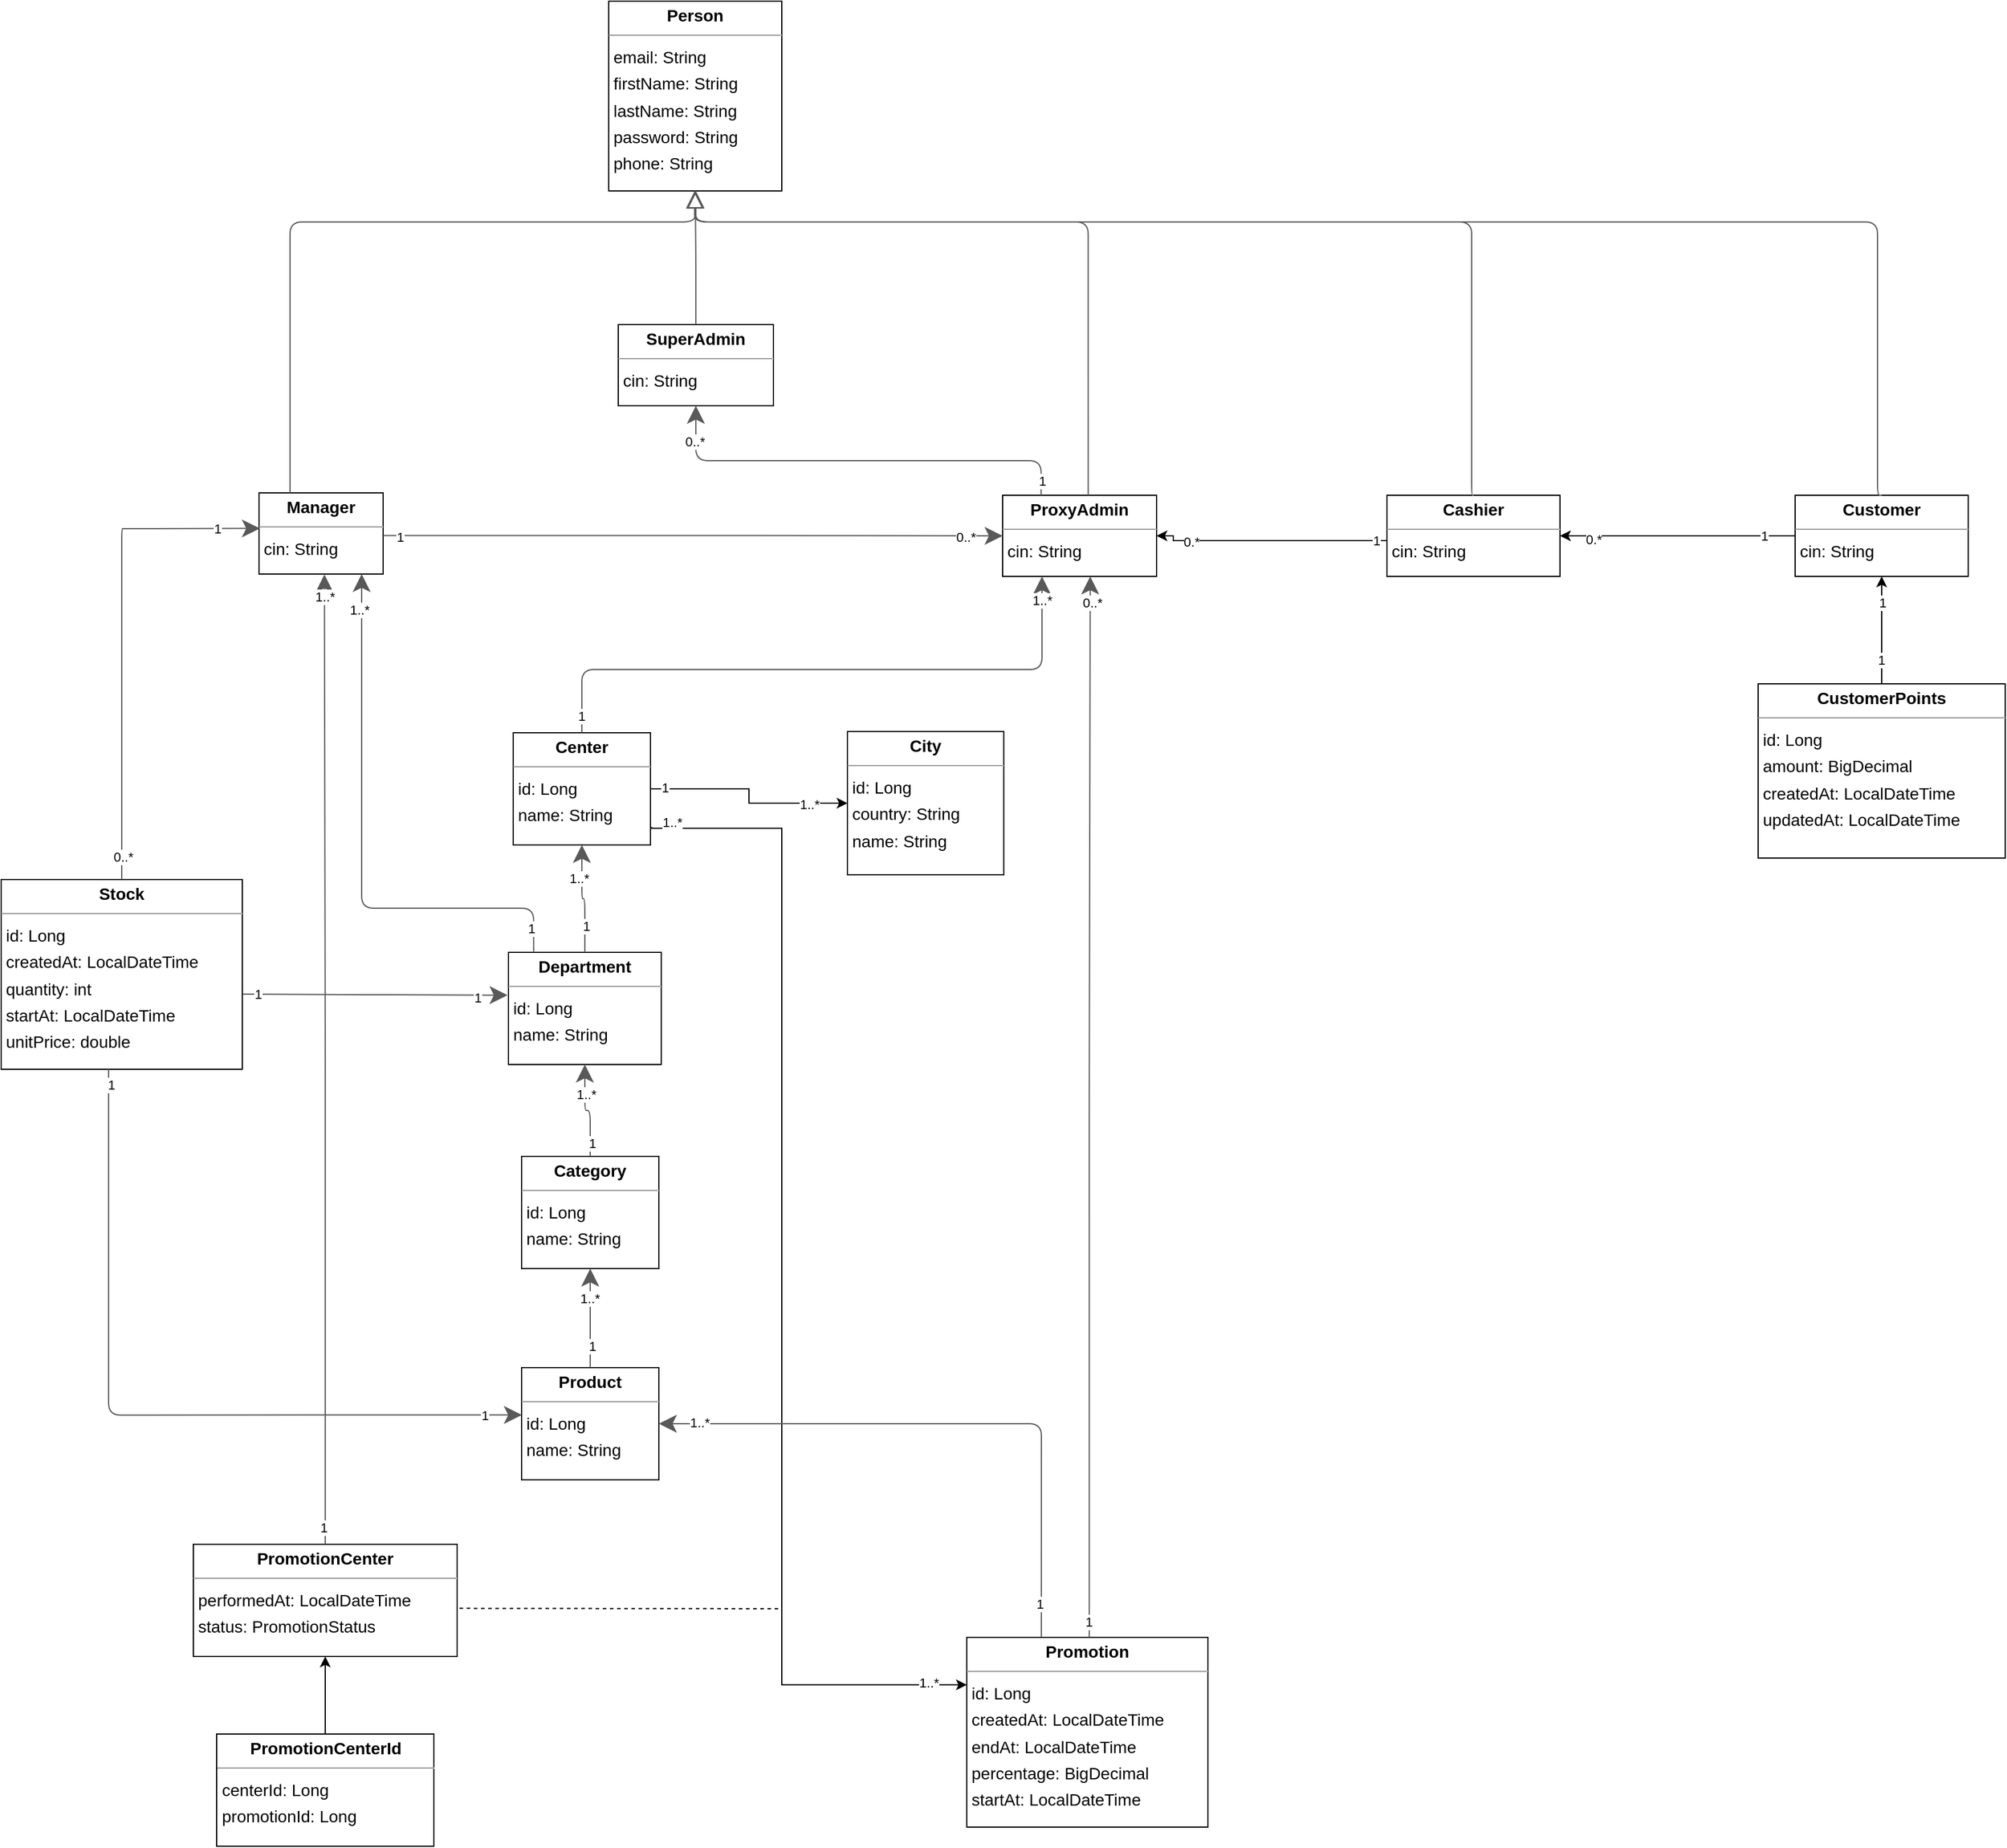 <mxfile version="22.1.3" type="device">
  <diagram id="GjlXwKKQqG5UMNI0FdPY" name="Page-1">
    <mxGraphModel dx="1939" dy="703" grid="1" gridSize="10" guides="1" tooltips="1" connect="1" arrows="1" fold="1" page="0" pageScale="1" pageWidth="850" pageHeight="1100" background="none" math="0" shadow="0">
      <root>
        <mxCell id="0" />
        <mxCell id="1" parent="0" />
        <mxCell id="edge3" value="" style="html=1;rounded=1;edgeStyle=orthogonalEdgeStyle;dashed=0;startArrow=none;endArrow=classic;endSize=12;strokeColor=#595959;exitX=1.003;exitY=0.478;exitDx=0;exitDy=0;exitPerimeter=0;entryX=-0.006;entryY=0.169;entryDx=0;entryDy=0;entryPerimeter=0;" parent="1" edge="1">
          <mxGeometry width="50" height="50" relative="1" as="geometry">
            <Array as="points" />
            <mxPoint x="-709.394" y="740.002" as="sourcePoint" />
            <mxPoint x="-487.768" y="740.886" as="targetPoint" />
          </mxGeometry>
        </mxCell>
        <mxCell id="nq4F935uyHLNj_opYeq7-15" value="1" style="edgeLabel;html=1;align=center;verticalAlign=middle;resizable=0;points=[];" parent="edge3" vertex="1" connectable="0">
          <mxGeometry x="0.769" y="-2" relative="1" as="geometry">
            <mxPoint as="offset" />
          </mxGeometry>
        </mxCell>
        <mxCell id="nq4F935uyHLNj_opYeq7-16" value="1" style="edgeLabel;html=1;align=center;verticalAlign=middle;resizable=0;points=[];" parent="edge3" vertex="1" connectable="0">
          <mxGeometry x="-0.889" relative="1" as="geometry">
            <mxPoint as="offset" />
          </mxGeometry>
        </mxCell>
        <mxCell id="node15" value="&lt;p style=&quot;margin:0px;margin-top:4px;text-align:center;&quot;&gt;&lt;b&gt;Category&lt;/b&gt;&lt;/p&gt;&lt;hr size=&quot;1&quot;/&gt;&lt;p style=&quot;margin:0 0 0 4px;line-height:1.6;&quot;&gt; id:  Long &lt;br/&gt; name:  String &lt;/p&gt;" style="verticalAlign=top;align=left;overflow=fill;fontSize=14;fontFamily=Helvetica;html=1;rounded=0;shadow=0;comic=0;labelBackgroundColor=none;strokeWidth=1;" parent="1" vertex="1">
          <mxGeometry x="-476" y="876" width="115" height="94" as="geometry" />
        </mxCell>
        <mxCell id="nq4F935uyHLNj_opYeq7-44" style="edgeStyle=orthogonalEdgeStyle;rounded=0;orthogonalLoop=1;jettySize=auto;html=1;entryX=0;entryY=0.25;entryDx=0;entryDy=0;" parent="1" target="node8" edge="1">
          <mxGeometry relative="1" as="geometry">
            <mxPoint x="-230" y="740" as="targetPoint" />
            <mxPoint x="-367" y="600" as="sourcePoint" />
            <Array as="points">
              <mxPoint x="-258" y="601" />
              <mxPoint x="-258" y="1319" />
            </Array>
          </mxGeometry>
        </mxCell>
        <mxCell id="nq4F935uyHLNj_opYeq7-46" value="1..*" style="edgeLabel;html=1;align=center;verticalAlign=middle;resizable=0;points=[];" parent="nq4F935uyHLNj_opYeq7-44" vertex="1" connectable="0">
          <mxGeometry x="-0.978" y="5" relative="1" as="geometry">
            <mxPoint x="7" as="offset" />
          </mxGeometry>
        </mxCell>
        <mxCell id="nq4F935uyHLNj_opYeq7-47" value="1..*" style="edgeLabel;html=1;align=center;verticalAlign=middle;resizable=0;points=[];" parent="nq4F935uyHLNj_opYeq7-44" vertex="1" connectable="0">
          <mxGeometry x="0.934" y="2" relative="1" as="geometry">
            <mxPoint as="offset" />
          </mxGeometry>
        </mxCell>
        <mxCell id="node4" value="&lt;p style=&quot;margin:0px;margin-top:4px;text-align:center;&quot;&gt;&lt;b&gt;Center&lt;/b&gt;&lt;/p&gt;&lt;hr size=&quot;1&quot;/&gt;&lt;p style=&quot;margin:0 0 0 4px;line-height:1.6;&quot;&gt; id:  Long &lt;br/&gt; name:  String &lt;/p&gt;" style="verticalAlign=top;align=left;overflow=fill;fontSize=14;fontFamily=Helvetica;html=1;rounded=0;shadow=0;comic=0;labelBackgroundColor=none;strokeWidth=1;" parent="1" vertex="1">
          <mxGeometry x="-483" y="521" width="115" height="94" as="geometry" />
        </mxCell>
        <mxCell id="node11" value="&lt;p style=&quot;margin:0px;margin-top:4px;text-align:center;&quot;&gt;&lt;b&gt;City&lt;/b&gt;&lt;/p&gt;&lt;hr size=&quot;1&quot;/&gt;&lt;p style=&quot;margin:0 0 0 4px;line-height:1.6;&quot;&gt; id:  Long &lt;br/&gt; country:  String &lt;br/&gt; name:  String &lt;/p&gt;" style="verticalAlign=top;align=left;overflow=fill;fontSize=14;fontFamily=Helvetica;html=1;rounded=0;shadow=0;comic=0;labelBackgroundColor=none;strokeWidth=1;" parent="1" vertex="1">
          <mxGeometry x="-203" y="520" width="131" height="120" as="geometry" />
        </mxCell>
        <mxCell id="node6" value="&lt;p style=&quot;margin:0px;margin-top:4px;text-align:center;&quot;&gt;&lt;b&gt;Department&lt;/b&gt;&lt;/p&gt;&lt;hr size=&quot;1&quot;/&gt;&lt;p style=&quot;margin:0 0 0 4px;line-height:1.6;&quot;&gt; id:  Long &lt;br/&gt; name:  String &lt;/p&gt;" style="verticalAlign=top;align=left;overflow=fill;fontSize=14;fontFamily=Helvetica;html=1;rounded=0;shadow=0;comic=0;labelBackgroundColor=none;strokeWidth=1;" parent="1" vertex="1">
          <mxGeometry x="-487" y="705" width="128" height="94" as="geometry" />
        </mxCell>
        <mxCell id="node14" value="&lt;p style=&quot;margin:0px;margin-top:4px;text-align:center;&quot;&gt;&lt;b&gt;Manager&lt;/b&gt;&lt;/p&gt;&lt;hr size=&quot;1&quot;/&gt;&lt;p style=&quot;margin:0 0 0 4px;line-height:1.6;&quot;&gt; cin:  String &lt;/p&gt;" style="verticalAlign=top;align=left;overflow=fill;fontSize=14;fontFamily=Helvetica;html=1;rounded=0;shadow=0;comic=0;labelBackgroundColor=none;strokeWidth=1;" parent="1" vertex="1">
          <mxGeometry x="-696" y="320" width="104" height="68" as="geometry" />
        </mxCell>
        <mxCell id="node0" value="&lt;p style=&quot;margin:0px;margin-top:4px;text-align:center;&quot;&gt;&lt;b&gt;Person&lt;/b&gt;&lt;/p&gt;&lt;hr size=&quot;1&quot;/&gt;&lt;p style=&quot;margin:0 0 0 4px;line-height:1.6;&quot;&gt; email:  String &lt;br/&gt; firstName:  String &lt;br/&gt; lastName:  String &lt;br/&gt; password:  String &lt;br/&gt; phone:  String &lt;/p&gt;" style="verticalAlign=top;align=left;overflow=fill;fontSize=14;fontFamily=Helvetica;html=1;rounded=0;shadow=0;comic=0;labelBackgroundColor=none;strokeWidth=1;" parent="1" vertex="1">
          <mxGeometry x="-403" y="-92" width="145" height="159" as="geometry" />
        </mxCell>
        <mxCell id="node1" value="&lt;p style=&quot;margin:0px;margin-top:4px;text-align:center;&quot;&gt;&lt;b&gt;Product&lt;/b&gt;&lt;/p&gt;&lt;hr size=&quot;1&quot;/&gt;&lt;p style=&quot;margin:0 0 0 4px;line-height:1.6;&quot;&gt; id:  Long &lt;br/&gt; name:  String &lt;/p&gt;" style="verticalAlign=top;align=left;overflow=fill;fontSize=14;fontFamily=Helvetica;html=1;rounded=0;shadow=0;comic=0;labelBackgroundColor=none;strokeWidth=1;" parent="1" vertex="1">
          <mxGeometry x="-476" y="1053" width="115" height="94" as="geometry" />
        </mxCell>
        <mxCell id="node8" value="&lt;p style=&quot;margin:0px;margin-top:4px;text-align:center;&quot;&gt;&lt;b&gt;Promotion&lt;/b&gt;&lt;/p&gt;&lt;hr size=&quot;1&quot;&gt;&lt;p style=&quot;margin:0 0 0 4px;line-height:1.6;&quot;&gt; id:  Long &lt;br&gt; createdAt:  LocalDateTime &lt;br&gt; endAt:  LocalDateTime &lt;br&gt; percentage:  BigDecimal &lt;br&gt; startAt:  LocalDateTime &lt;/p&gt;" style="verticalAlign=top;align=left;overflow=fill;fontSize=14;fontFamily=Helvetica;html=1;rounded=0;shadow=0;comic=0;labelBackgroundColor=none;strokeWidth=1;" parent="1" vertex="1">
          <mxGeometry x="-103" y="1279" width="202" height="159" as="geometry" />
        </mxCell>
        <mxCell id="node2" value="&lt;p style=&quot;margin:0px;margin-top:4px;text-align:center;&quot;&gt;&lt;b&gt;PromotionCenter&lt;/b&gt;&lt;/p&gt;&lt;hr size=&quot;1&quot;/&gt;&lt;p style=&quot;margin:0 0 0 4px;line-height:1.6;&quot;&gt; performedAt:  LocalDateTime &lt;br/&gt; status:  PromotionStatus &lt;/p&gt;" style="verticalAlign=top;align=left;overflow=fill;fontSize=14;fontFamily=Helvetica;html=1;rounded=0;shadow=0;comic=0;labelBackgroundColor=none;strokeWidth=1;" parent="1" vertex="1">
          <mxGeometry x="-751" y="1201" width="221" height="94" as="geometry" />
        </mxCell>
        <mxCell id="nq4F935uyHLNj_opYeq7-48" style="edgeStyle=orthogonalEdgeStyle;rounded=0;orthogonalLoop=1;jettySize=auto;html=1;entryX=0.5;entryY=1;entryDx=0;entryDy=0;" parent="1" source="node9" target="node2" edge="1">
          <mxGeometry relative="1" as="geometry" />
        </mxCell>
        <mxCell id="node9" value="&lt;p style=&quot;margin:0px;margin-top:4px;text-align:center;&quot;&gt;&lt;b&gt;PromotionCenterId&lt;/b&gt;&lt;/p&gt;&lt;hr size=&quot;1&quot;/&gt;&lt;p style=&quot;margin:0 0 0 4px;line-height:1.6;&quot;&gt; centerId:  Long &lt;br/&gt; promotionId:  Long &lt;/p&gt;" style="verticalAlign=top;align=left;overflow=fill;fontSize=14;fontFamily=Helvetica;html=1;rounded=0;shadow=0;comic=0;labelBackgroundColor=none;strokeWidth=1;" parent="1" vertex="1">
          <mxGeometry x="-731.5" y="1360" width="182" height="94" as="geometry" />
        </mxCell>
        <mxCell id="node7" value="&lt;p style=&quot;margin:0px;margin-top:4px;text-align:center;&quot;&gt;&lt;b&gt;ProxyAdmin&lt;/b&gt;&lt;/p&gt;&lt;hr size=&quot;1&quot;/&gt;&lt;p style=&quot;margin:0 0 0 4px;line-height:1.6;&quot;&gt; cin:  String &lt;/p&gt;" style="verticalAlign=top;align=left;overflow=fill;fontSize=14;fontFamily=Helvetica;html=1;rounded=0;shadow=0;comic=0;labelBackgroundColor=none;strokeWidth=1;" parent="1" vertex="1">
          <mxGeometry x="-73" y="322" width="129" height="68" as="geometry" />
        </mxCell>
        <mxCell id="node3" value="&lt;p style=&quot;margin:0px;margin-top:4px;text-align:center;&quot;&gt;&lt;b&gt;Stock&lt;/b&gt;&lt;/p&gt;&lt;hr size=&quot;1&quot;/&gt;&lt;p style=&quot;margin:0 0 0 4px;line-height:1.6;&quot;&gt; id:  Long &lt;br/&gt; createdAt:  LocalDateTime &lt;br/&gt; quantity:  int &lt;br/&gt; startAt:  LocalDateTime &lt;br/&gt; unitPrice:  double &lt;/p&gt;" style="verticalAlign=top;align=left;overflow=fill;fontSize=14;fontFamily=Helvetica;html=1;rounded=0;shadow=0;comic=0;labelBackgroundColor=none;strokeWidth=1;" parent="1" vertex="1">
          <mxGeometry x="-912" y="644" width="202" height="159" as="geometry" />
        </mxCell>
        <mxCell id="node5" value="&lt;p style=&quot;margin:0px;margin-top:4px;text-align:center;&quot;&gt;&lt;b&gt;SuperAdmin&lt;/b&gt;&lt;/p&gt;&lt;hr size=&quot;1&quot;/&gt;&lt;p style=&quot;margin:0 0 0 4px;line-height:1.6;&quot;&gt; cin:  String &lt;/p&gt;" style="verticalAlign=top;align=left;overflow=fill;fontSize=14;fontFamily=Helvetica;html=1;rounded=0;shadow=0;comic=0;labelBackgroundColor=none;strokeWidth=1;" parent="1" vertex="1">
          <mxGeometry x="-395" y="179" width="130" height="68" as="geometry" />
        </mxCell>
        <mxCell id="edge14" value="" style="html=1;rounded=1;edgeStyle=orthogonalEdgeStyle;dashed=0;startArrow=none;endArrow=classic;endSize=12;strokeColor=#595959;exitX=0.500;exitY=0.000;exitDx=0;exitDy=0;entryX=0.500;entryY=1.000;entryDx=0;entryDy=0;" parent="1" source="node15" target="node6" edge="1">
          <mxGeometry width="50" height="50" relative="1" as="geometry">
            <Array as="points" />
          </mxGeometry>
        </mxCell>
        <mxCell id="nq4F935uyHLNj_opYeq7-22" value="1..*" style="edgeLabel;html=1;align=center;verticalAlign=middle;resizable=0;points=[];" parent="edge14" vertex="1" connectable="0">
          <mxGeometry x="0.53" y="-1" relative="1" as="geometry">
            <mxPoint y="6" as="offset" />
          </mxGeometry>
        </mxCell>
        <mxCell id="nq4F935uyHLNj_opYeq7-23" value="1" style="edgeLabel;html=1;align=center;verticalAlign=middle;resizable=0;points=[];" parent="edge14" vertex="1" connectable="0">
          <mxGeometry x="-0.731" y="-1" relative="1" as="geometry">
            <mxPoint as="offset" />
          </mxGeometry>
        </mxCell>
        <mxCell id="edge12" value="" style="html=1;rounded=1;edgeStyle=orthogonalEdgeStyle;dashed=0;startArrow=none;endArrow=classic;endSize=12;strokeColor=#595959;exitX=0.500;exitY=0.000;exitDx=0;exitDy=0;entryX=0.228;entryY=1.041;entryDx=0;entryDy=0;" parent="1" source="node4" target="node7" edge="1">
          <mxGeometry width="50" height="50" relative="1" as="geometry">
            <Array as="points">
              <mxPoint x="-426" y="468" />
              <mxPoint x="-40" y="468" />
              <mxPoint x="-40" y="390" />
            </Array>
          </mxGeometry>
        </mxCell>
        <mxCell id="nq4F935uyHLNj_opYeq7-9" value="1" style="edgeLabel;html=1;align=center;verticalAlign=middle;resizable=0;points=[];" parent="edge12" vertex="1" connectable="0">
          <mxGeometry x="-0.943" y="1" relative="1" as="geometry">
            <mxPoint as="offset" />
          </mxGeometry>
        </mxCell>
        <mxCell id="nq4F935uyHLNj_opYeq7-10" value="1..*" style="edgeLabel;html=1;align=center;verticalAlign=middle;resizable=0;points=[];" parent="edge12" vertex="1" connectable="0">
          <mxGeometry x="0.924" relative="1" as="geometry">
            <mxPoint y="1" as="offset" />
          </mxGeometry>
        </mxCell>
        <mxCell id="edge19" value="" style="html=1;rounded=1;edgeStyle=orthogonalEdgeStyle;dashed=0;startArrow=none;endArrow=classic;endSize=12;strokeColor=#595959;exitX=1.000;exitY=0.575;exitDx=0;exitDy=0;entryX=0.000;entryY=0.556;entryDx=0;entryDy=0;" parent="1" source="node13" edge="1">
          <mxGeometry width="50" height="50" relative="1" as="geometry">
            <Array as="points" />
            <mxPoint x="-1049" y="361.748" as="targetPoint" />
          </mxGeometry>
        </mxCell>
        <mxCell id="nq4F935uyHLNj_opYeq7-1" value="1" style="edgeLabel;html=1;align=center;verticalAlign=middle;resizable=0;points=[];" parent="edge19" vertex="1" connectable="0">
          <mxGeometry x="-0.807" y="-1" relative="1" as="geometry">
            <mxPoint as="offset" />
          </mxGeometry>
        </mxCell>
        <mxCell id="nq4F935uyHLNj_opYeq7-2" value="1" style="edgeLabel;html=1;align=center;verticalAlign=middle;resizable=0;points=[];" parent="edge19" vertex="1" connectable="0">
          <mxGeometry x="0.657" y="-3" relative="1" as="geometry">
            <mxPoint x="-6" as="offset" />
          </mxGeometry>
        </mxCell>
        <mxCell id="edge0" value="" style="html=1;rounded=1;edgeStyle=orthogonalEdgeStyle;dashed=0;startArrow=none;endArrow=classic;endSize=12;strokeColor=#595959;entryX=0.500;entryY=1.001;entryDx=0;entryDy=0;exitX=0.5;exitY=0;exitDx=0;exitDy=0;" parent="1" source="node6" target="node4" edge="1">
          <mxGeometry width="50" height="50" relative="1" as="geometry">
            <Array as="points" />
            <mxPoint x="-420" y="703" as="sourcePoint" />
          </mxGeometry>
        </mxCell>
        <mxCell id="nq4F935uyHLNj_opYeq7-39" value="1" style="edgeLabel;html=1;align=center;verticalAlign=middle;resizable=0;points=[];" parent="edge0" vertex="1" connectable="0">
          <mxGeometry x="-0.803" y="-1" relative="1" as="geometry">
            <mxPoint y="-13" as="offset" />
          </mxGeometry>
        </mxCell>
        <mxCell id="nq4F935uyHLNj_opYeq7-40" value="1..*" style="edgeLabel;html=1;align=center;verticalAlign=middle;resizable=0;points=[];" parent="edge0" vertex="1" connectable="0">
          <mxGeometry x="0.501" y="3" relative="1" as="geometry">
            <mxPoint y="5" as="offset" />
          </mxGeometry>
        </mxCell>
        <mxCell id="edge16" value="" style="html=1;rounded=1;edgeStyle=orthogonalEdgeStyle;dashed=0;startArrow=none;endArrow=classic;endSize=12;strokeColor=#595959;exitX=0.165;exitY=0;exitDx=0;exitDy=0;exitPerimeter=0;" parent="1" source="node6" edge="1">
          <mxGeometry width="50" height="50" relative="1" as="geometry">
            <Array as="points">
              <mxPoint x="-466" y="668" />
              <mxPoint x="-610" y="668" />
            </Array>
            <mxPoint x="-466" y="703.0" as="sourcePoint" />
            <mxPoint x="-610" y="388" as="targetPoint" />
          </mxGeometry>
        </mxCell>
        <mxCell id="nq4F935uyHLNj_opYeq7-20" value="1" style="edgeLabel;html=1;align=center;verticalAlign=middle;resizable=0;points=[];" parent="edge16" vertex="1" connectable="0">
          <mxGeometry x="-0.91" y="2" relative="1" as="geometry">
            <mxPoint as="offset" />
          </mxGeometry>
        </mxCell>
        <mxCell id="nq4F935uyHLNj_opYeq7-21" value="1..*" style="edgeLabel;html=1;align=center;verticalAlign=middle;resizable=0;points=[];" parent="edge16" vertex="1" connectable="0">
          <mxGeometry x="0.911" y="2" relative="1" as="geometry">
            <mxPoint y="9" as="offset" />
          </mxGeometry>
        </mxCell>
        <mxCell id="edge20" value="" style="html=1;rounded=1;edgeStyle=orthogonalEdgeStyle;dashed=0;startArrow=none;endArrow=block;endSize=12;endFill=0;strokeColor=#595959;exitX=0.250;exitY=0.000;exitDx=0;exitDy=0;entryX=0.500;entryY=1.000;entryDx=0;entryDy=0;" parent="1" source="node14" target="node0" edge="1">
          <mxGeometry width="50" height="50" relative="1" as="geometry">
            <Array as="points">
              <mxPoint x="-670" y="93" />
              <mxPoint x="-330" y="93" />
            </Array>
          </mxGeometry>
        </mxCell>
        <mxCell id="edge7" value="" style="html=1;rounded=1;edgeStyle=orthogonalEdgeStyle;dashed=0;startArrow=none;endArrow=classic;endSize=12;strokeColor=#595959;exitX=1.000;exitY=0.525;exitDx=0;exitDy=0;entryX=0.000;entryY=0.500;entryDx=0;entryDy=0;" parent="1" source="node14" target="node7" edge="1">
          <mxGeometry width="50" height="50" relative="1" as="geometry">
            <Array as="points" />
          </mxGeometry>
        </mxCell>
        <mxCell id="nq4F935uyHLNj_opYeq7-5" value="1" style="edgeLabel;html=1;align=center;verticalAlign=middle;resizable=0;points=[];" parent="edge7" vertex="1" connectable="0">
          <mxGeometry x="-0.946" y="-1" relative="1" as="geometry">
            <mxPoint as="offset" />
          </mxGeometry>
        </mxCell>
        <mxCell id="nq4F935uyHLNj_opYeq7-6" value="0..*" style="edgeLabel;html=1;align=center;verticalAlign=middle;resizable=0;points=[];" parent="edge7" vertex="1" connectable="0">
          <mxGeometry x="0.882" y="-1" relative="1" as="geometry">
            <mxPoint as="offset" />
          </mxGeometry>
        </mxCell>
        <mxCell id="edge1" value="" style="html=1;rounded=1;edgeStyle=orthogonalEdgeStyle;dashed=0;startArrow=none;endArrow=classic;endSize=12;strokeColor=#595959;exitX=0.500;exitY=0.000;exitDx=0;exitDy=0;entryX=0.500;entryY=1.000;entryDx=0;entryDy=0;" parent="1" source="node1" target="node15" edge="1">
          <mxGeometry width="50" height="50" relative="1" as="geometry">
            <Array as="points" />
          </mxGeometry>
        </mxCell>
        <mxCell id="nq4F935uyHLNj_opYeq7-24" value="1..*" style="edgeLabel;html=1;align=center;verticalAlign=middle;resizable=0;points=[];" parent="edge1" vertex="1" connectable="0">
          <mxGeometry x="0.411" y="1" relative="1" as="geometry">
            <mxPoint as="offset" />
          </mxGeometry>
        </mxCell>
        <mxCell id="nq4F935uyHLNj_opYeq7-25" value="1" style="edgeLabel;html=1;align=center;verticalAlign=middle;resizable=0;points=[];" parent="edge1" vertex="1" connectable="0">
          <mxGeometry x="-0.57" y="-1" relative="1" as="geometry">
            <mxPoint as="offset" />
          </mxGeometry>
        </mxCell>
        <mxCell id="edge22" value="" style="html=1;rounded=1;edgeStyle=orthogonalEdgeStyle;dashed=0;startArrow=none;endArrow=classic;endSize=12;strokeColor=#595959;exitX=0.25;exitY=0;exitDx=0;exitDy=0;entryX=1;entryY=0.5;entryDx=0;entryDy=0;" parent="1" target="node1" edge="1">
          <mxGeometry width="50" height="50" relative="1" as="geometry">
            <Array as="points">
              <mxPoint x="-40" y="1100" />
            </Array>
            <mxPoint x="-40.54" y="1278.34" as="sourcePoint" />
            <mxPoint x="-361.0" y="1146.998" as="targetPoint" />
          </mxGeometry>
        </mxCell>
        <mxCell id="nq4F935uyHLNj_opYeq7-26" value="1..*" style="edgeLabel;html=1;align=center;verticalAlign=middle;resizable=0;points=[];" parent="edge22" vertex="1" connectable="0">
          <mxGeometry x="0.867" y="-1" relative="1" as="geometry">
            <mxPoint as="offset" />
          </mxGeometry>
        </mxCell>
        <mxCell id="nq4F935uyHLNj_opYeq7-27" value="1" style="edgeLabel;html=1;align=center;verticalAlign=middle;resizable=0;points=[];" parent="edge22" vertex="1" connectable="0">
          <mxGeometry x="-0.889" y="2" relative="1" as="geometry">
            <mxPoint as="offset" />
          </mxGeometry>
        </mxCell>
        <mxCell id="edge15" value="" style="html=1;rounded=1;edgeStyle=orthogonalEdgeStyle;dashed=0;startArrow=none;endArrow=classic;endSize=12;strokeColor=#595959;exitX=0.508;exitY=0.000;exitDx=0;exitDy=0;entryX=0.569;entryY=1.000;entryDx=0;entryDy=0;" parent="1" source="node8" target="node7" edge="1">
          <mxGeometry width="50" height="50" relative="1" as="geometry">
            <Array as="points" />
          </mxGeometry>
        </mxCell>
        <mxCell id="nq4F935uyHLNj_opYeq7-36" value="0..*" style="edgeLabel;html=1;align=center;verticalAlign=middle;resizable=0;points=[];" parent="edge15" vertex="1" connectable="0">
          <mxGeometry x="0.952" y="-1" relative="1" as="geometry">
            <mxPoint as="offset" />
          </mxGeometry>
        </mxCell>
        <mxCell id="nq4F935uyHLNj_opYeq7-37" value="1" style="edgeLabel;html=1;align=center;verticalAlign=middle;resizable=0;points=[];" parent="edge15" vertex="1" connectable="0">
          <mxGeometry x="-0.971" y="1" relative="1" as="geometry">
            <mxPoint as="offset" />
          </mxGeometry>
        </mxCell>
        <mxCell id="edge2" value="" style="html=1;rounded=1;edgeStyle=orthogonalEdgeStyle;dashed=0;startArrow=none;endArrow=classic;endSize=12;strokeColor=#595959;exitX=0.5;exitY=0;exitDx=0;exitDy=0;entryX=0.527;entryY=1.006;entryDx=0;entryDy=0;entryPerimeter=0;" parent="1" source="node2" target="node14" edge="1">
          <mxGeometry width="50" height="50" relative="1" as="geometry">
            <Array as="points" />
          </mxGeometry>
        </mxCell>
        <mxCell id="nq4F935uyHLNj_opYeq7-28" value="1..*" style="edgeLabel;html=1;align=center;verticalAlign=middle;resizable=0;points=[];" parent="edge2" vertex="1" connectable="0">
          <mxGeometry x="0.962" relative="1" as="geometry">
            <mxPoint y="3" as="offset" />
          </mxGeometry>
        </mxCell>
        <mxCell id="nq4F935uyHLNj_opYeq7-29" value="1" style="edgeLabel;html=1;align=center;verticalAlign=middle;resizable=0;points=[];" parent="edge2" vertex="1" connectable="0">
          <mxGeometry x="-0.966" y="2" relative="1" as="geometry">
            <mxPoint as="offset" />
          </mxGeometry>
        </mxCell>
        <mxCell id="edge9" value="" style="html=1;rounded=1;edgeStyle=orthogonalEdgeStyle;dashed=0;startArrow=none;endArrow=block;endSize=12;endFill=0;strokeColor=#595959;exitX=0.556;exitY=0.000;exitDx=0;exitDy=0;entryX=0.500;entryY=1.000;entryDx=0;entryDy=0;" parent="1" source="node7" target="node0" edge="1">
          <mxGeometry width="50" height="50" relative="1" as="geometry">
            <Array as="points">
              <mxPoint x="-2" y="93" />
              <mxPoint x="-330" y="93" />
            </Array>
          </mxGeometry>
        </mxCell>
        <mxCell id="edge13" value="" style="html=1;rounded=1;edgeStyle=orthogonalEdgeStyle;dashed=0;startArrow=none;endArrow=classic;endSize=12;strokeColor=#595959;exitX=0.25;exitY=0;exitDx=0;exitDy=0;entryX=0.500;entryY=1.001;entryDx=0;entryDy=0;" parent="1" source="node7" target="node5" edge="1">
          <mxGeometry width="50" height="50" relative="1" as="geometry">
            <Array as="points">
              <mxPoint x="-41" y="293" />
              <mxPoint x="-330" y="293" />
            </Array>
          </mxGeometry>
        </mxCell>
        <mxCell id="nq4F935uyHLNj_opYeq7-3" value="0..*" style="edgeLabel;html=1;align=center;verticalAlign=middle;resizable=0;points=[];" parent="edge13" vertex="1" connectable="0">
          <mxGeometry x="0.838" y="1" relative="1" as="geometry">
            <mxPoint as="offset" />
          </mxGeometry>
        </mxCell>
        <mxCell id="nq4F935uyHLNj_opYeq7-4" value="1" style="edgeLabel;html=1;align=center;verticalAlign=middle;resizable=0;points=[];" parent="edge13" vertex="1" connectable="0">
          <mxGeometry x="-0.929" relative="1" as="geometry">
            <mxPoint y="1" as="offset" />
          </mxGeometry>
        </mxCell>
        <mxCell id="edge4" value="" style="html=1;rounded=1;edgeStyle=orthogonalEdgeStyle;dashed=0;startArrow=none;endArrow=classic;endSize=12;strokeColor=#595959;entryX=0.007;entryY=0.438;entryDx=0;entryDy=0;entryPerimeter=0;exitX=0.5;exitY=0;exitDx=0;exitDy=0;" parent="1" source="node3" target="node14" edge="1">
          <mxGeometry width="50" height="50" relative="1" as="geometry">
            <Array as="points">
              <mxPoint x="-811" y="350" />
              <mxPoint x="-810" y="350" />
            </Array>
            <mxPoint x="-810" y="640" as="sourcePoint" />
            <mxPoint x="-713.2" y="352.3" as="targetPoint" />
          </mxGeometry>
        </mxCell>
        <mxCell id="nq4F935uyHLNj_opYeq7-11" value="0..*" style="edgeLabel;html=1;align=center;verticalAlign=middle;resizable=0;points=[];" parent="edge4" vertex="1" connectable="0">
          <mxGeometry x="-0.908" y="-1" relative="1" as="geometry">
            <mxPoint as="offset" />
          </mxGeometry>
        </mxCell>
        <mxCell id="nq4F935uyHLNj_opYeq7-12" value="1" style="edgeLabel;html=1;align=center;verticalAlign=middle;resizable=0;points=[];" parent="edge4" vertex="1" connectable="0">
          <mxGeometry x="0.826" relative="1" as="geometry">
            <mxPoint as="offset" />
          </mxGeometry>
        </mxCell>
        <mxCell id="edge11" value="" style="html=1;rounded=1;edgeStyle=orthogonalEdgeStyle;dashed=0;startArrow=none;endArrow=classic;endSize=12;strokeColor=#595959;exitX=0.5;exitY=1;exitDx=0;exitDy=0;entryX=0.002;entryY=0.422;entryDx=0;entryDy=0;entryPerimeter=0;" parent="1" target="node1" edge="1">
          <mxGeometry width="50" height="50" relative="1" as="geometry">
            <Array as="points">
              <mxPoint x="-822" y="1093" />
            </Array>
            <mxPoint x="-822" y="803.0" as="sourcePoint" />
            <mxPoint x="-487" y="1250" as="targetPoint" />
          </mxGeometry>
        </mxCell>
        <mxCell id="nq4F935uyHLNj_opYeq7-17" value="1" style="edgeLabel;html=1;align=center;verticalAlign=middle;resizable=0;points=[];" parent="edge11" vertex="1" connectable="0">
          <mxGeometry x="0.941" relative="1" as="geometry">
            <mxPoint x="-13" as="offset" />
          </mxGeometry>
        </mxCell>
        <mxCell id="nq4F935uyHLNj_opYeq7-18" value="1" style="edgeLabel;html=1;align=center;verticalAlign=middle;resizable=0;points=[];" parent="edge11" vertex="1" connectable="0">
          <mxGeometry x="-0.96" y="2" relative="1" as="geometry">
            <mxPoint as="offset" />
          </mxGeometry>
        </mxCell>
        <mxCell id="edge8" value="" style="html=1;rounded=1;edgeStyle=orthogonalEdgeStyle;dashed=0;startArrow=none;endArrow=block;endSize=12;endFill=0;strokeColor=#595959;exitX=0.500;exitY=0.000;exitDx=0;exitDy=0;entryX=0.500;entryY=1.000;entryDx=0;entryDy=0;" parent="1" source="node5" target="node0" edge="1">
          <mxGeometry width="50" height="50" relative="1" as="geometry">
            <Array as="points" />
          </mxGeometry>
        </mxCell>
        <mxCell id="nq4F935uyHLNj_opYeq7-34" value="" style="endArrow=none;dashed=1;html=1;rounded=0;exitX=1.009;exitY=0.571;exitDx=0;exitDy=0;exitPerimeter=0;" parent="1" source="node2" edge="1">
          <mxGeometry width="50" height="50" relative="1" as="geometry">
            <mxPoint x="-530" y="1255" as="sourcePoint" />
            <mxPoint x="-260" y="1255" as="targetPoint" />
          </mxGeometry>
        </mxCell>
        <mxCell id="nq4F935uyHLNj_opYeq7-41" style="edgeStyle=orthogonalEdgeStyle;rounded=0;orthogonalLoop=1;jettySize=auto;html=1;entryX=0;entryY=0.5;entryDx=0;entryDy=0;" parent="1" source="node4" target="node11" edge="1">
          <mxGeometry relative="1" as="geometry" />
        </mxCell>
        <mxCell id="nq4F935uyHLNj_opYeq7-42" value="1" style="edgeLabel;html=1;align=center;verticalAlign=middle;resizable=0;points=[];" parent="nq4F935uyHLNj_opYeq7-41" vertex="1" connectable="0">
          <mxGeometry x="-0.866" y="1" relative="1" as="geometry">
            <mxPoint as="offset" />
          </mxGeometry>
        </mxCell>
        <mxCell id="nq4F935uyHLNj_opYeq7-43" value="1..*" style="edgeLabel;html=1;align=center;verticalAlign=middle;resizable=0;points=[];" parent="nq4F935uyHLNj_opYeq7-41" vertex="1" connectable="0">
          <mxGeometry x="0.639" y="-1" relative="1" as="geometry">
            <mxPoint as="offset" />
          </mxGeometry>
        </mxCell>
        <mxCell id="gmWOY2kdu27Y9g7JyP_e-3" style="edgeStyle=orthogonalEdgeStyle;rounded=0;orthogonalLoop=1;jettySize=auto;html=1;entryX=1;entryY=0.5;entryDx=0;entryDy=0;" edge="1" parent="1" source="gmWOY2kdu27Y9g7JyP_e-1" target="node7">
          <mxGeometry relative="1" as="geometry">
            <Array as="points">
              <mxPoint x="70" y="360" />
              <mxPoint x="70" y="356" />
            </Array>
          </mxGeometry>
        </mxCell>
        <mxCell id="gmWOY2kdu27Y9g7JyP_e-4" value="0.*" style="edgeLabel;html=1;align=center;verticalAlign=middle;resizable=0;points=[];" vertex="1" connectable="0" parent="gmWOY2kdu27Y9g7JyP_e-3">
          <mxGeometry x="0.856" y="5" relative="1" as="geometry">
            <mxPoint x="15" as="offset" />
          </mxGeometry>
        </mxCell>
        <mxCell id="gmWOY2kdu27Y9g7JyP_e-5" value="1" style="edgeLabel;html=1;align=center;verticalAlign=middle;resizable=0;points=[];" vertex="1" connectable="0" parent="gmWOY2kdu27Y9g7JyP_e-3">
          <mxGeometry x="-0.896" relative="1" as="geometry">
            <mxPoint x="1" as="offset" />
          </mxGeometry>
        </mxCell>
        <mxCell id="gmWOY2kdu27Y9g7JyP_e-1" value="&lt;p style=&quot;margin:0px;margin-top:4px;text-align:center;&quot;&gt;&lt;b&gt;Cashier&lt;/b&gt;&lt;/p&gt;&lt;hr size=&quot;1&quot;&gt;&lt;p style=&quot;margin:0 0 0 4px;line-height:1.6;&quot;&gt;cin: String&lt;/p&gt;" style="verticalAlign=top;align=left;overflow=fill;fontSize=14;fontFamily=Helvetica;html=1;rounded=0;shadow=0;comic=0;labelBackgroundColor=none;strokeWidth=1;" vertex="1" parent="1">
          <mxGeometry x="249" y="322" width="145" height="68" as="geometry" />
        </mxCell>
        <mxCell id="gmWOY2kdu27Y9g7JyP_e-12" style="edgeStyle=orthogonalEdgeStyle;rounded=0;orthogonalLoop=1;jettySize=auto;html=1;entryX=0.5;entryY=1;entryDx=0;entryDy=0;" edge="1" parent="1" source="gmWOY2kdu27Y9g7JyP_e-2" target="gmWOY2kdu27Y9g7JyP_e-8">
          <mxGeometry relative="1" as="geometry" />
        </mxCell>
        <mxCell id="gmWOY2kdu27Y9g7JyP_e-13" value="1" style="edgeLabel;html=1;align=center;verticalAlign=middle;resizable=0;points=[];" vertex="1" connectable="0" parent="gmWOY2kdu27Y9g7JyP_e-12">
          <mxGeometry x="0.511" relative="1" as="geometry">
            <mxPoint as="offset" />
          </mxGeometry>
        </mxCell>
        <mxCell id="gmWOY2kdu27Y9g7JyP_e-14" value="1" style="edgeLabel;html=1;align=center;verticalAlign=middle;resizable=0;points=[];" vertex="1" connectable="0" parent="gmWOY2kdu27Y9g7JyP_e-12">
          <mxGeometry x="-0.556" y="1" relative="1" as="geometry">
            <mxPoint as="offset" />
          </mxGeometry>
        </mxCell>
        <mxCell id="gmWOY2kdu27Y9g7JyP_e-2" value="&lt;p style=&quot;margin:0px;margin-top:4px;text-align:center;&quot;&gt;&lt;b&gt;CustomerPoints&lt;/b&gt;&lt;/p&gt;&lt;hr size=&quot;1&quot;/&gt;&lt;p style=&quot;margin:0 0 0 4px;line-height:1.6;&quot;&gt; id:  Long &lt;br/&gt; amount:  BigDecimal &lt;br/&gt; createdAt:  LocalDateTime &lt;br/&gt; updatedAt:  LocalDateTime &lt;/p&gt;" style="verticalAlign=top;align=left;overflow=fill;fontSize=14;fontFamily=Helvetica;html=1;rounded=0;shadow=0;comic=0;labelBackgroundColor=none;strokeWidth=1;" vertex="1" parent="1">
          <mxGeometry x="560" y="480" width="207" height="146" as="geometry" />
        </mxCell>
        <mxCell id="gmWOY2kdu27Y9g7JyP_e-9" style="edgeStyle=orthogonalEdgeStyle;rounded=0;orthogonalLoop=1;jettySize=auto;html=1;entryX=1;entryY=0.5;entryDx=0;entryDy=0;" edge="1" parent="1" source="gmWOY2kdu27Y9g7JyP_e-8" target="gmWOY2kdu27Y9g7JyP_e-1">
          <mxGeometry relative="1" as="geometry" />
        </mxCell>
        <mxCell id="gmWOY2kdu27Y9g7JyP_e-10" value="0.*" style="edgeLabel;html=1;align=center;verticalAlign=middle;resizable=0;points=[];" vertex="1" connectable="0" parent="gmWOY2kdu27Y9g7JyP_e-9">
          <mxGeometry x="0.716" y="3" relative="1" as="geometry">
            <mxPoint as="offset" />
          </mxGeometry>
        </mxCell>
        <mxCell id="gmWOY2kdu27Y9g7JyP_e-11" value="1" style="edgeLabel;html=1;align=center;verticalAlign=middle;resizable=0;points=[];" vertex="1" connectable="0" parent="gmWOY2kdu27Y9g7JyP_e-9">
          <mxGeometry x="-0.735" relative="1" as="geometry">
            <mxPoint as="offset" />
          </mxGeometry>
        </mxCell>
        <mxCell id="gmWOY2kdu27Y9g7JyP_e-8" value="&lt;p style=&quot;margin:0px;margin-top:4px;text-align:center;&quot;&gt;&lt;b&gt;Customer&lt;/b&gt;&lt;/p&gt;&lt;hr size=&quot;1&quot;&gt;&lt;p style=&quot;margin:0 0 0 4px;line-height:1.6;&quot;&gt;cin: String&lt;/p&gt;" style="verticalAlign=top;align=left;overflow=fill;fontSize=14;fontFamily=Helvetica;html=1;rounded=0;shadow=0;comic=0;labelBackgroundColor=none;strokeWidth=1;" vertex="1" parent="1">
          <mxGeometry x="591" y="322" width="145" height="68" as="geometry" />
        </mxCell>
        <mxCell id="gmWOY2kdu27Y9g7JyP_e-17" value="" style="html=1;rounded=1;edgeStyle=orthogonalEdgeStyle;dashed=0;startArrow=none;endArrow=block;endSize=12;endFill=0;strokeColor=#595959;entryX=0.500;entryY=1.000;entryDx=0;entryDy=0;exitX=0.5;exitY=0;exitDx=0;exitDy=0;" edge="1" parent="1" source="gmWOY2kdu27Y9g7JyP_e-1">
          <mxGeometry width="50" height="50" relative="1" as="geometry">
            <Array as="points">
              <mxPoint x="320" y="322" />
              <mxPoint x="320" y="93" />
              <mxPoint x="-330" y="93" />
            </Array>
            <mxPoint x="320" y="320" as="sourcePoint" />
            <mxPoint x="-330" y="67" as="targetPoint" />
          </mxGeometry>
        </mxCell>
        <mxCell id="gmWOY2kdu27Y9g7JyP_e-20" value="" style="html=1;rounded=1;edgeStyle=orthogonalEdgeStyle;dashed=0;startArrow=none;endArrow=block;endSize=12;endFill=0;strokeColor=#595959;entryX=0.500;entryY=1.000;entryDx=0;entryDy=0;exitX=0.5;exitY=0;exitDx=0;exitDy=0;" edge="1" parent="1" source="gmWOY2kdu27Y9g7JyP_e-8">
          <mxGeometry width="50" height="50" relative="1" as="geometry">
            <Array as="points">
              <mxPoint x="660" y="322" />
              <mxPoint x="660" y="93" />
              <mxPoint x="-331" y="93" />
            </Array>
            <mxPoint x="600" y="310" as="sourcePoint" />
            <mxPoint x="-331" y="67" as="targetPoint" />
          </mxGeometry>
        </mxCell>
      </root>
    </mxGraphModel>
  </diagram>
</mxfile>
